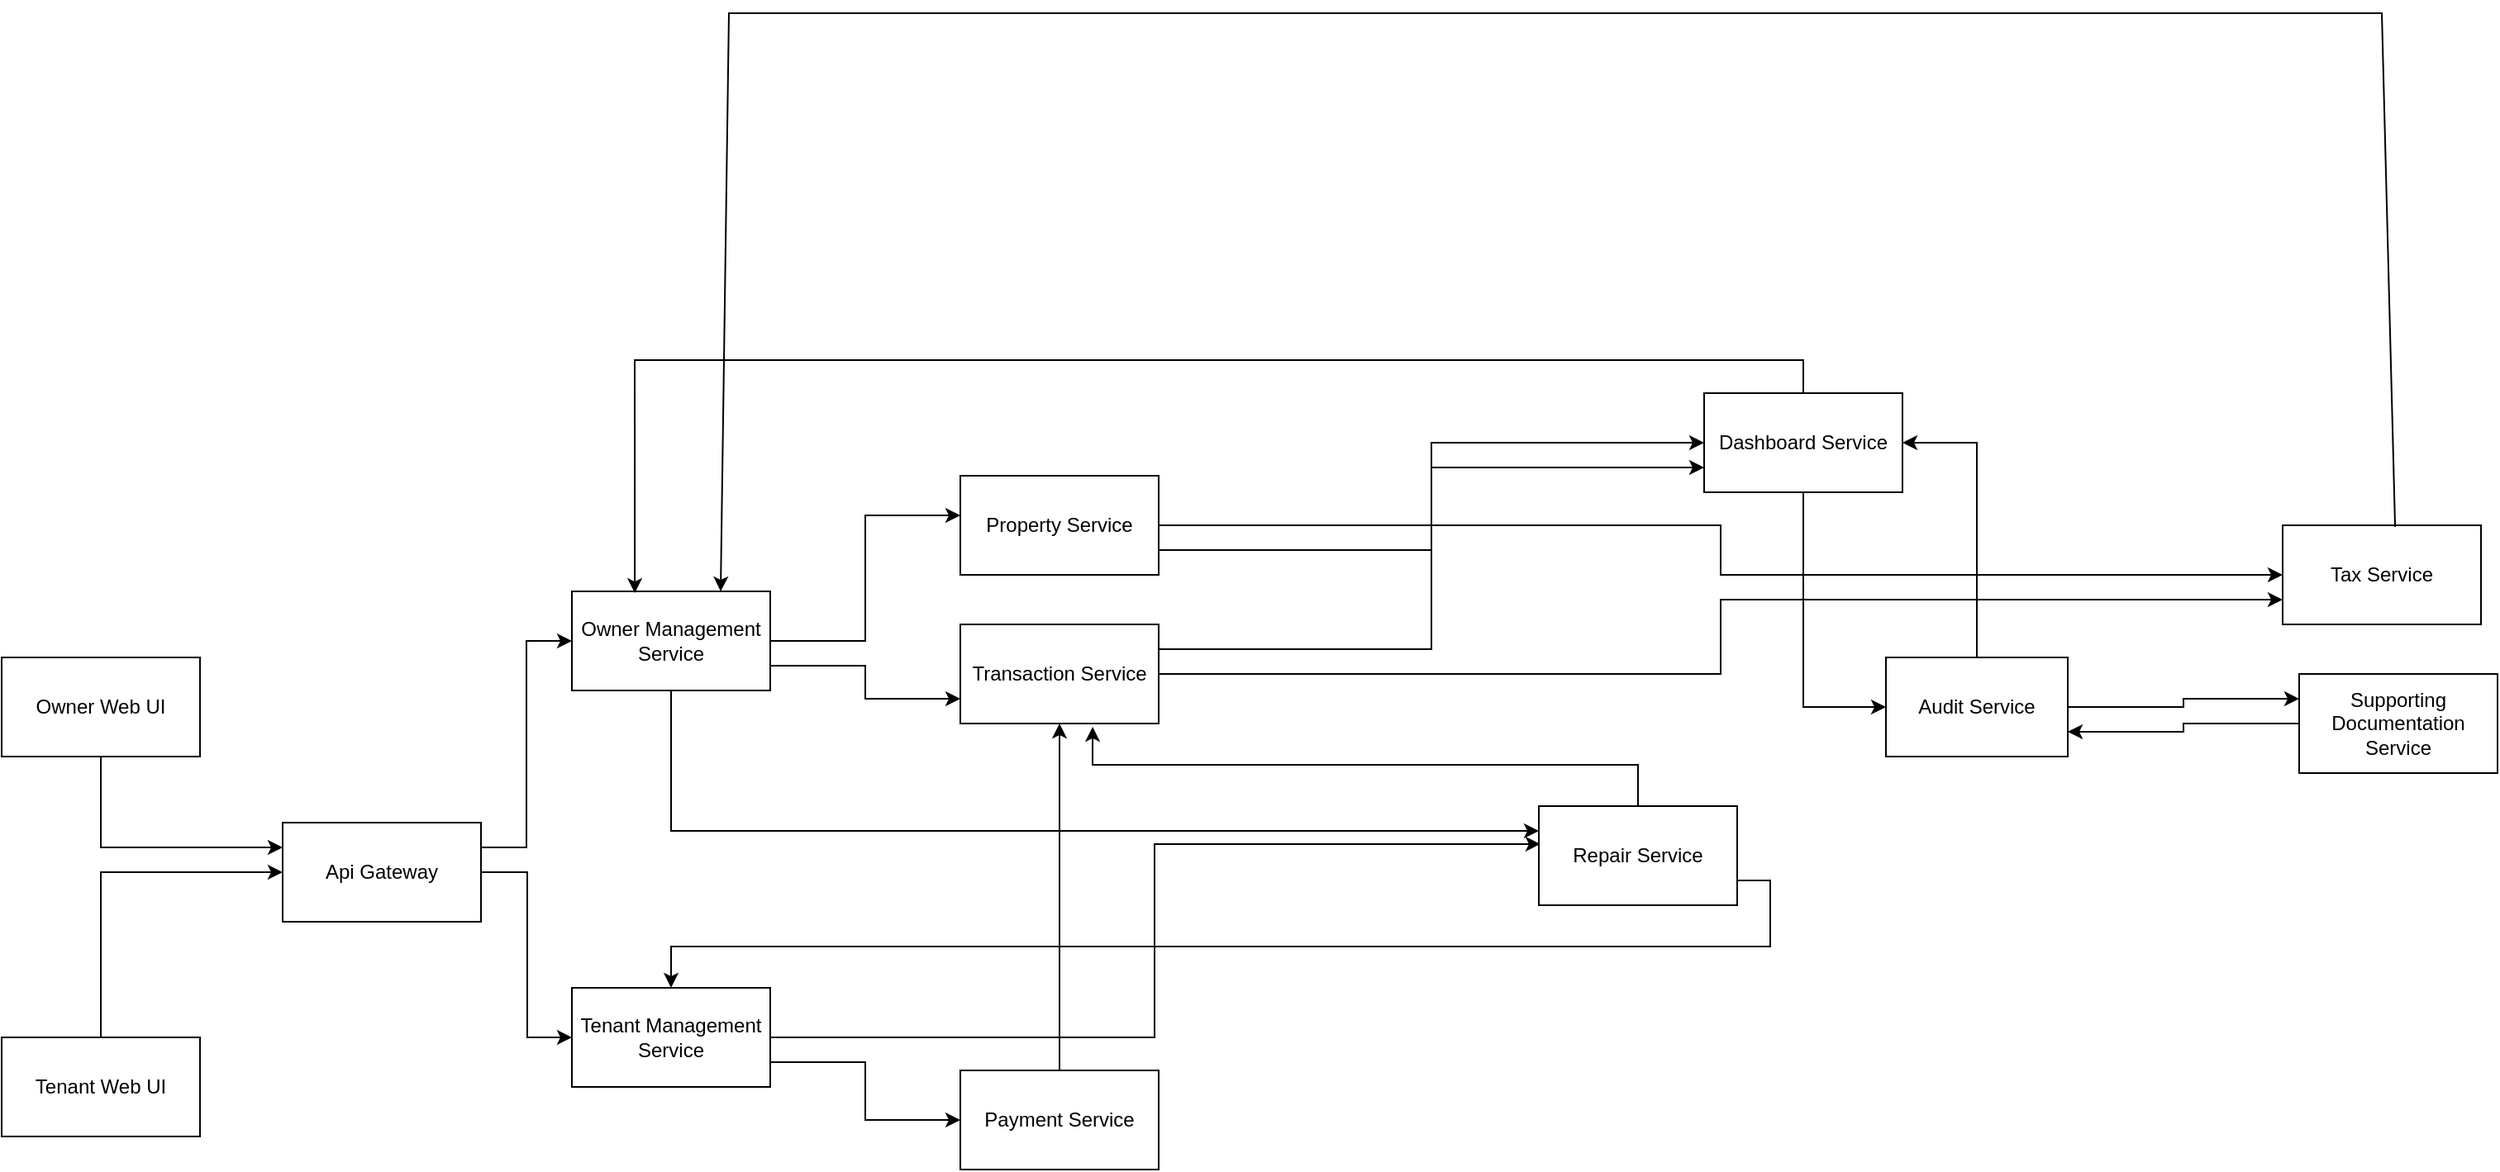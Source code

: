 <mxfile version="21.3.8" type="github">
  <diagram name="Page-1" id="-iYjPRuY2ZhJhJXfoX31">
    <mxGraphModel dx="1379" dy="1896" grid="1" gridSize="10" guides="1" tooltips="1" connect="1" arrows="1" fold="1" page="1" pageScale="1" pageWidth="850" pageHeight="1100" math="0" shadow="0">
      <root>
        <mxCell id="0" />
        <mxCell id="1" parent="0" />
        <mxCell id="TqfyVuyOttuAByPwd0qp-7" style="edgeStyle=orthogonalEdgeStyle;rounded=0;orthogonalLoop=1;jettySize=auto;html=1;exitX=1;exitY=0.5;exitDx=0;exitDy=0;entryX=0;entryY=0.5;entryDx=0;entryDy=0;" edge="1" parent="1" source="TqfyVuyOttuAByPwd0qp-1" target="TqfyVuyOttuAByPwd0qp-5">
          <mxGeometry relative="1" as="geometry">
            <Array as="points">
              <mxPoint x="338" y="-440" />
              <mxPoint x="338" y="-340" />
            </Array>
          </mxGeometry>
        </mxCell>
        <mxCell id="TqfyVuyOttuAByPwd0qp-10" style="edgeStyle=orthogonalEdgeStyle;rounded=0;orthogonalLoop=1;jettySize=auto;html=1;exitX=1;exitY=0.25;exitDx=0;exitDy=0;entryX=0;entryY=0.5;entryDx=0;entryDy=0;" edge="1" parent="1" source="TqfyVuyOttuAByPwd0qp-1" target="TqfyVuyOttuAByPwd0qp-8">
          <mxGeometry relative="1" as="geometry" />
        </mxCell>
        <mxCell id="TqfyVuyOttuAByPwd0qp-1" value="Api Gateway&lt;br&gt;" style="rounded=0;whiteSpace=wrap;html=1;" vertex="1" parent="1">
          <mxGeometry x="190" y="-470" width="120" height="60" as="geometry" />
        </mxCell>
        <mxCell id="TqfyVuyOttuAByPwd0qp-43" style="edgeStyle=orthogonalEdgeStyle;rounded=0;orthogonalLoop=1;jettySize=auto;html=1;exitX=1;exitY=0.5;exitDx=0;exitDy=0;entryX=0.008;entryY=0.383;entryDx=0;entryDy=0;entryPerimeter=0;" edge="1" parent="1" source="TqfyVuyOttuAByPwd0qp-5" target="TqfyVuyOttuAByPwd0qp-40">
          <mxGeometry relative="1" as="geometry" />
        </mxCell>
        <mxCell id="TqfyVuyOttuAByPwd0qp-51" style="edgeStyle=orthogonalEdgeStyle;rounded=0;orthogonalLoop=1;jettySize=auto;html=1;exitX=1;exitY=0.75;exitDx=0;exitDy=0;" edge="1" parent="1" source="TqfyVuyOttuAByPwd0qp-5" target="TqfyVuyOttuAByPwd0qp-41">
          <mxGeometry relative="1" as="geometry" />
        </mxCell>
        <mxCell id="TqfyVuyOttuAByPwd0qp-5" value="Tenant Management Service&lt;br&gt;" style="rounded=0;whiteSpace=wrap;html=1;" vertex="1" parent="1">
          <mxGeometry x="365" y="-370" width="120" height="60" as="geometry" />
        </mxCell>
        <mxCell id="TqfyVuyOttuAByPwd0qp-35" style="edgeStyle=orthogonalEdgeStyle;rounded=0;orthogonalLoop=1;jettySize=auto;html=1;exitX=1;exitY=0.5;exitDx=0;exitDy=0;entryX=0;entryY=0.4;entryDx=0;entryDy=0;entryPerimeter=0;" edge="1" parent="1" source="TqfyVuyOttuAByPwd0qp-8" target="TqfyVuyOttuAByPwd0qp-30">
          <mxGeometry relative="1" as="geometry" />
        </mxCell>
        <mxCell id="TqfyVuyOttuAByPwd0qp-46" style="edgeStyle=orthogonalEdgeStyle;rounded=0;orthogonalLoop=1;jettySize=auto;html=1;exitX=0.5;exitY=1;exitDx=0;exitDy=0;entryX=0;entryY=0.25;entryDx=0;entryDy=0;" edge="1" parent="1" source="TqfyVuyOttuAByPwd0qp-8" target="TqfyVuyOttuAByPwd0qp-40">
          <mxGeometry relative="1" as="geometry" />
        </mxCell>
        <mxCell id="TqfyVuyOttuAByPwd0qp-47" style="edgeStyle=orthogonalEdgeStyle;rounded=0;orthogonalLoop=1;jettySize=auto;html=1;exitX=1;exitY=0.75;exitDx=0;exitDy=0;entryX=0;entryY=0.75;entryDx=0;entryDy=0;" edge="1" parent="1" source="TqfyVuyOttuAByPwd0qp-8" target="TqfyVuyOttuAByPwd0qp-31">
          <mxGeometry relative="1" as="geometry" />
        </mxCell>
        <mxCell id="TqfyVuyOttuAByPwd0qp-8" value="Owner Management Service&lt;br&gt;" style="rounded=0;whiteSpace=wrap;html=1;" vertex="1" parent="1">
          <mxGeometry x="365" y="-610" width="120" height="60" as="geometry" />
        </mxCell>
        <mxCell id="TqfyVuyOttuAByPwd0qp-25" style="edgeStyle=orthogonalEdgeStyle;rounded=0;orthogonalLoop=1;jettySize=auto;html=1;exitX=0.5;exitY=1;exitDx=0;exitDy=0;entryX=0;entryY=0.25;entryDx=0;entryDy=0;" edge="1" parent="1" source="TqfyVuyOttuAByPwd0qp-22" target="TqfyVuyOttuAByPwd0qp-1">
          <mxGeometry relative="1" as="geometry" />
        </mxCell>
        <mxCell id="TqfyVuyOttuAByPwd0qp-22" value="Owner Web UI&lt;br&gt;" style="rounded=0;whiteSpace=wrap;html=1;" vertex="1" parent="1">
          <mxGeometry x="20" y="-570" width="120" height="60" as="geometry" />
        </mxCell>
        <mxCell id="TqfyVuyOttuAByPwd0qp-29" style="edgeStyle=orthogonalEdgeStyle;rounded=0;orthogonalLoop=1;jettySize=auto;html=1;exitX=0.5;exitY=0;exitDx=0;exitDy=0;entryX=0;entryY=0.5;entryDx=0;entryDy=0;" edge="1" parent="1" source="TqfyVuyOttuAByPwd0qp-23" target="TqfyVuyOttuAByPwd0qp-1">
          <mxGeometry relative="1" as="geometry" />
        </mxCell>
        <mxCell id="TqfyVuyOttuAByPwd0qp-23" value="Tenant Web UI&lt;br&gt;" style="rounded=0;whiteSpace=wrap;html=1;" vertex="1" parent="1">
          <mxGeometry x="20" y="-340" width="120" height="60" as="geometry" />
        </mxCell>
        <mxCell id="TqfyVuyOttuAByPwd0qp-62" style="edgeStyle=orthogonalEdgeStyle;rounded=0;orthogonalLoop=1;jettySize=auto;html=1;exitX=1;exitY=0.5;exitDx=0;exitDy=0;entryX=0;entryY=0.5;entryDx=0;entryDy=0;" edge="1" parent="1" source="TqfyVuyOttuAByPwd0qp-30" target="TqfyVuyOttuAByPwd0qp-32">
          <mxGeometry relative="1" as="geometry" />
        </mxCell>
        <mxCell id="TqfyVuyOttuAByPwd0qp-65" style="edgeStyle=orthogonalEdgeStyle;rounded=0;orthogonalLoop=1;jettySize=auto;html=1;exitX=1;exitY=0.75;exitDx=0;exitDy=0;entryX=0;entryY=0.5;entryDx=0;entryDy=0;" edge="1" parent="1" source="TqfyVuyOttuAByPwd0qp-30" target="TqfyVuyOttuAByPwd0qp-33">
          <mxGeometry relative="1" as="geometry" />
        </mxCell>
        <mxCell id="TqfyVuyOttuAByPwd0qp-30" value="Property Service&lt;br&gt;" style="rounded=0;whiteSpace=wrap;html=1;" vertex="1" parent="1">
          <mxGeometry x="600" y="-680" width="120" height="60" as="geometry" />
        </mxCell>
        <mxCell id="TqfyVuyOttuAByPwd0qp-63" style="edgeStyle=orthogonalEdgeStyle;rounded=0;orthogonalLoop=1;jettySize=auto;html=1;exitX=1;exitY=0.5;exitDx=0;exitDy=0;entryX=0;entryY=0.75;entryDx=0;entryDy=0;" edge="1" parent="1" source="TqfyVuyOttuAByPwd0qp-31" target="TqfyVuyOttuAByPwd0qp-32">
          <mxGeometry relative="1" as="geometry" />
        </mxCell>
        <mxCell id="TqfyVuyOttuAByPwd0qp-66" style="edgeStyle=orthogonalEdgeStyle;rounded=0;orthogonalLoop=1;jettySize=auto;html=1;exitX=1;exitY=0.25;exitDx=0;exitDy=0;entryX=0;entryY=0.75;entryDx=0;entryDy=0;" edge="1" parent="1" source="TqfyVuyOttuAByPwd0qp-31" target="TqfyVuyOttuAByPwd0qp-33">
          <mxGeometry relative="1" as="geometry">
            <Array as="points">
              <mxPoint x="885" y="-575" />
              <mxPoint x="885" y="-685" />
            </Array>
          </mxGeometry>
        </mxCell>
        <mxCell id="TqfyVuyOttuAByPwd0qp-31" value="Transaction Service" style="rounded=0;whiteSpace=wrap;html=1;" vertex="1" parent="1">
          <mxGeometry x="600" y="-590" width="120" height="60" as="geometry" />
        </mxCell>
        <mxCell id="TqfyVuyOttuAByPwd0qp-32" value="Tax Service" style="rounded=0;whiteSpace=wrap;html=1;" vertex="1" parent="1">
          <mxGeometry x="1400" y="-650" width="120" height="60" as="geometry" />
        </mxCell>
        <mxCell id="TqfyVuyOttuAByPwd0qp-67" style="edgeStyle=orthogonalEdgeStyle;rounded=0;orthogonalLoop=1;jettySize=auto;html=1;exitX=0.5;exitY=0;exitDx=0;exitDy=0;entryX=0.317;entryY=0.017;entryDx=0;entryDy=0;entryPerimeter=0;" edge="1" parent="1" source="TqfyVuyOttuAByPwd0qp-33" target="TqfyVuyOttuAByPwd0qp-8">
          <mxGeometry relative="1" as="geometry" />
        </mxCell>
        <mxCell id="TqfyVuyOttuAByPwd0qp-82" style="edgeStyle=orthogonalEdgeStyle;rounded=0;orthogonalLoop=1;jettySize=auto;html=1;exitX=0.5;exitY=1;exitDx=0;exitDy=0;entryX=0;entryY=0.5;entryDx=0;entryDy=0;" edge="1" parent="1" source="TqfyVuyOttuAByPwd0qp-33" target="TqfyVuyOttuAByPwd0qp-71">
          <mxGeometry relative="1" as="geometry" />
        </mxCell>
        <mxCell id="TqfyVuyOttuAByPwd0qp-33" value="Dashboard Service" style="rounded=0;whiteSpace=wrap;html=1;" vertex="1" parent="1">
          <mxGeometry x="1050" y="-730" width="120" height="60" as="geometry" />
        </mxCell>
        <mxCell id="TqfyVuyOttuAByPwd0qp-88" style="edgeStyle=orthogonalEdgeStyle;rounded=0;orthogonalLoop=1;jettySize=auto;html=1;entryX=1;entryY=0.75;entryDx=0;entryDy=0;" edge="1" parent="1" source="TqfyVuyOttuAByPwd0qp-39" target="TqfyVuyOttuAByPwd0qp-71">
          <mxGeometry relative="1" as="geometry" />
        </mxCell>
        <mxCell id="TqfyVuyOttuAByPwd0qp-39" value="Supporting Documentation Service" style="rounded=0;whiteSpace=wrap;html=1;" vertex="1" parent="1">
          <mxGeometry x="1410" y="-560" width="120" height="60" as="geometry" />
        </mxCell>
        <mxCell id="TqfyVuyOttuAByPwd0qp-49" style="edgeStyle=orthogonalEdgeStyle;rounded=0;orthogonalLoop=1;jettySize=auto;html=1;exitX=1;exitY=0.75;exitDx=0;exitDy=0;entryX=0.5;entryY=0;entryDx=0;entryDy=0;" edge="1" parent="1" source="TqfyVuyOttuAByPwd0qp-40" target="TqfyVuyOttuAByPwd0qp-5">
          <mxGeometry relative="1" as="geometry" />
        </mxCell>
        <mxCell id="TqfyVuyOttuAByPwd0qp-61" style="edgeStyle=orthogonalEdgeStyle;rounded=0;orthogonalLoop=1;jettySize=auto;html=1;exitX=0.5;exitY=0;exitDx=0;exitDy=0;entryX=0.667;entryY=1.033;entryDx=0;entryDy=0;entryPerimeter=0;" edge="1" parent="1" source="TqfyVuyOttuAByPwd0qp-40" target="TqfyVuyOttuAByPwd0qp-31">
          <mxGeometry relative="1" as="geometry" />
        </mxCell>
        <mxCell id="TqfyVuyOttuAByPwd0qp-40" value="Repair Service" style="rounded=0;whiteSpace=wrap;html=1;" vertex="1" parent="1">
          <mxGeometry x="950" y="-480" width="120" height="60" as="geometry" />
        </mxCell>
        <mxCell id="TqfyVuyOttuAByPwd0qp-60" style="edgeStyle=orthogonalEdgeStyle;rounded=0;orthogonalLoop=1;jettySize=auto;html=1;exitX=0.5;exitY=0;exitDx=0;exitDy=0;entryX=0.5;entryY=1;entryDx=0;entryDy=0;" edge="1" parent="1" source="TqfyVuyOttuAByPwd0qp-41" target="TqfyVuyOttuAByPwd0qp-31">
          <mxGeometry relative="1" as="geometry" />
        </mxCell>
        <mxCell id="TqfyVuyOttuAByPwd0qp-41" value="Payment Service" style="rounded=0;whiteSpace=wrap;html=1;" vertex="1" parent="1">
          <mxGeometry x="600" y="-320" width="120" height="60" as="geometry" />
        </mxCell>
        <mxCell id="TqfyVuyOttuAByPwd0qp-70" value="" style="endArrow=classic;html=1;rounded=0;exitX=0.567;exitY=0.017;exitDx=0;exitDy=0;exitPerimeter=0;entryX=0.75;entryY=0;entryDx=0;entryDy=0;" edge="1" parent="1" source="TqfyVuyOttuAByPwd0qp-32" target="TqfyVuyOttuAByPwd0qp-8">
          <mxGeometry width="50" height="50" relative="1" as="geometry">
            <mxPoint x="860" y="-670" as="sourcePoint" />
            <mxPoint x="450" y="-600" as="targetPoint" />
            <Array as="points">
              <mxPoint x="1460" y="-960" />
              <mxPoint x="460" y="-960" />
            </Array>
          </mxGeometry>
        </mxCell>
        <mxCell id="TqfyVuyOttuAByPwd0qp-84" style="edgeStyle=orthogonalEdgeStyle;rounded=0;orthogonalLoop=1;jettySize=auto;html=1;exitX=0.5;exitY=0;exitDx=0;exitDy=0;entryX=1;entryY=0.5;entryDx=0;entryDy=0;" edge="1" parent="1" source="TqfyVuyOttuAByPwd0qp-71" target="TqfyVuyOttuAByPwd0qp-33">
          <mxGeometry relative="1" as="geometry" />
        </mxCell>
        <mxCell id="TqfyVuyOttuAByPwd0qp-89" style="edgeStyle=orthogonalEdgeStyle;rounded=0;orthogonalLoop=1;jettySize=auto;html=1;entryX=0;entryY=0.25;entryDx=0;entryDy=0;" edge="1" parent="1" source="TqfyVuyOttuAByPwd0qp-71" target="TqfyVuyOttuAByPwd0qp-39">
          <mxGeometry relative="1" as="geometry" />
        </mxCell>
        <mxCell id="TqfyVuyOttuAByPwd0qp-71" value="Audit Service" style="rounded=0;whiteSpace=wrap;html=1;" vertex="1" parent="1">
          <mxGeometry x="1160" y="-570" width="110" height="60" as="geometry" />
        </mxCell>
      </root>
    </mxGraphModel>
  </diagram>
</mxfile>
